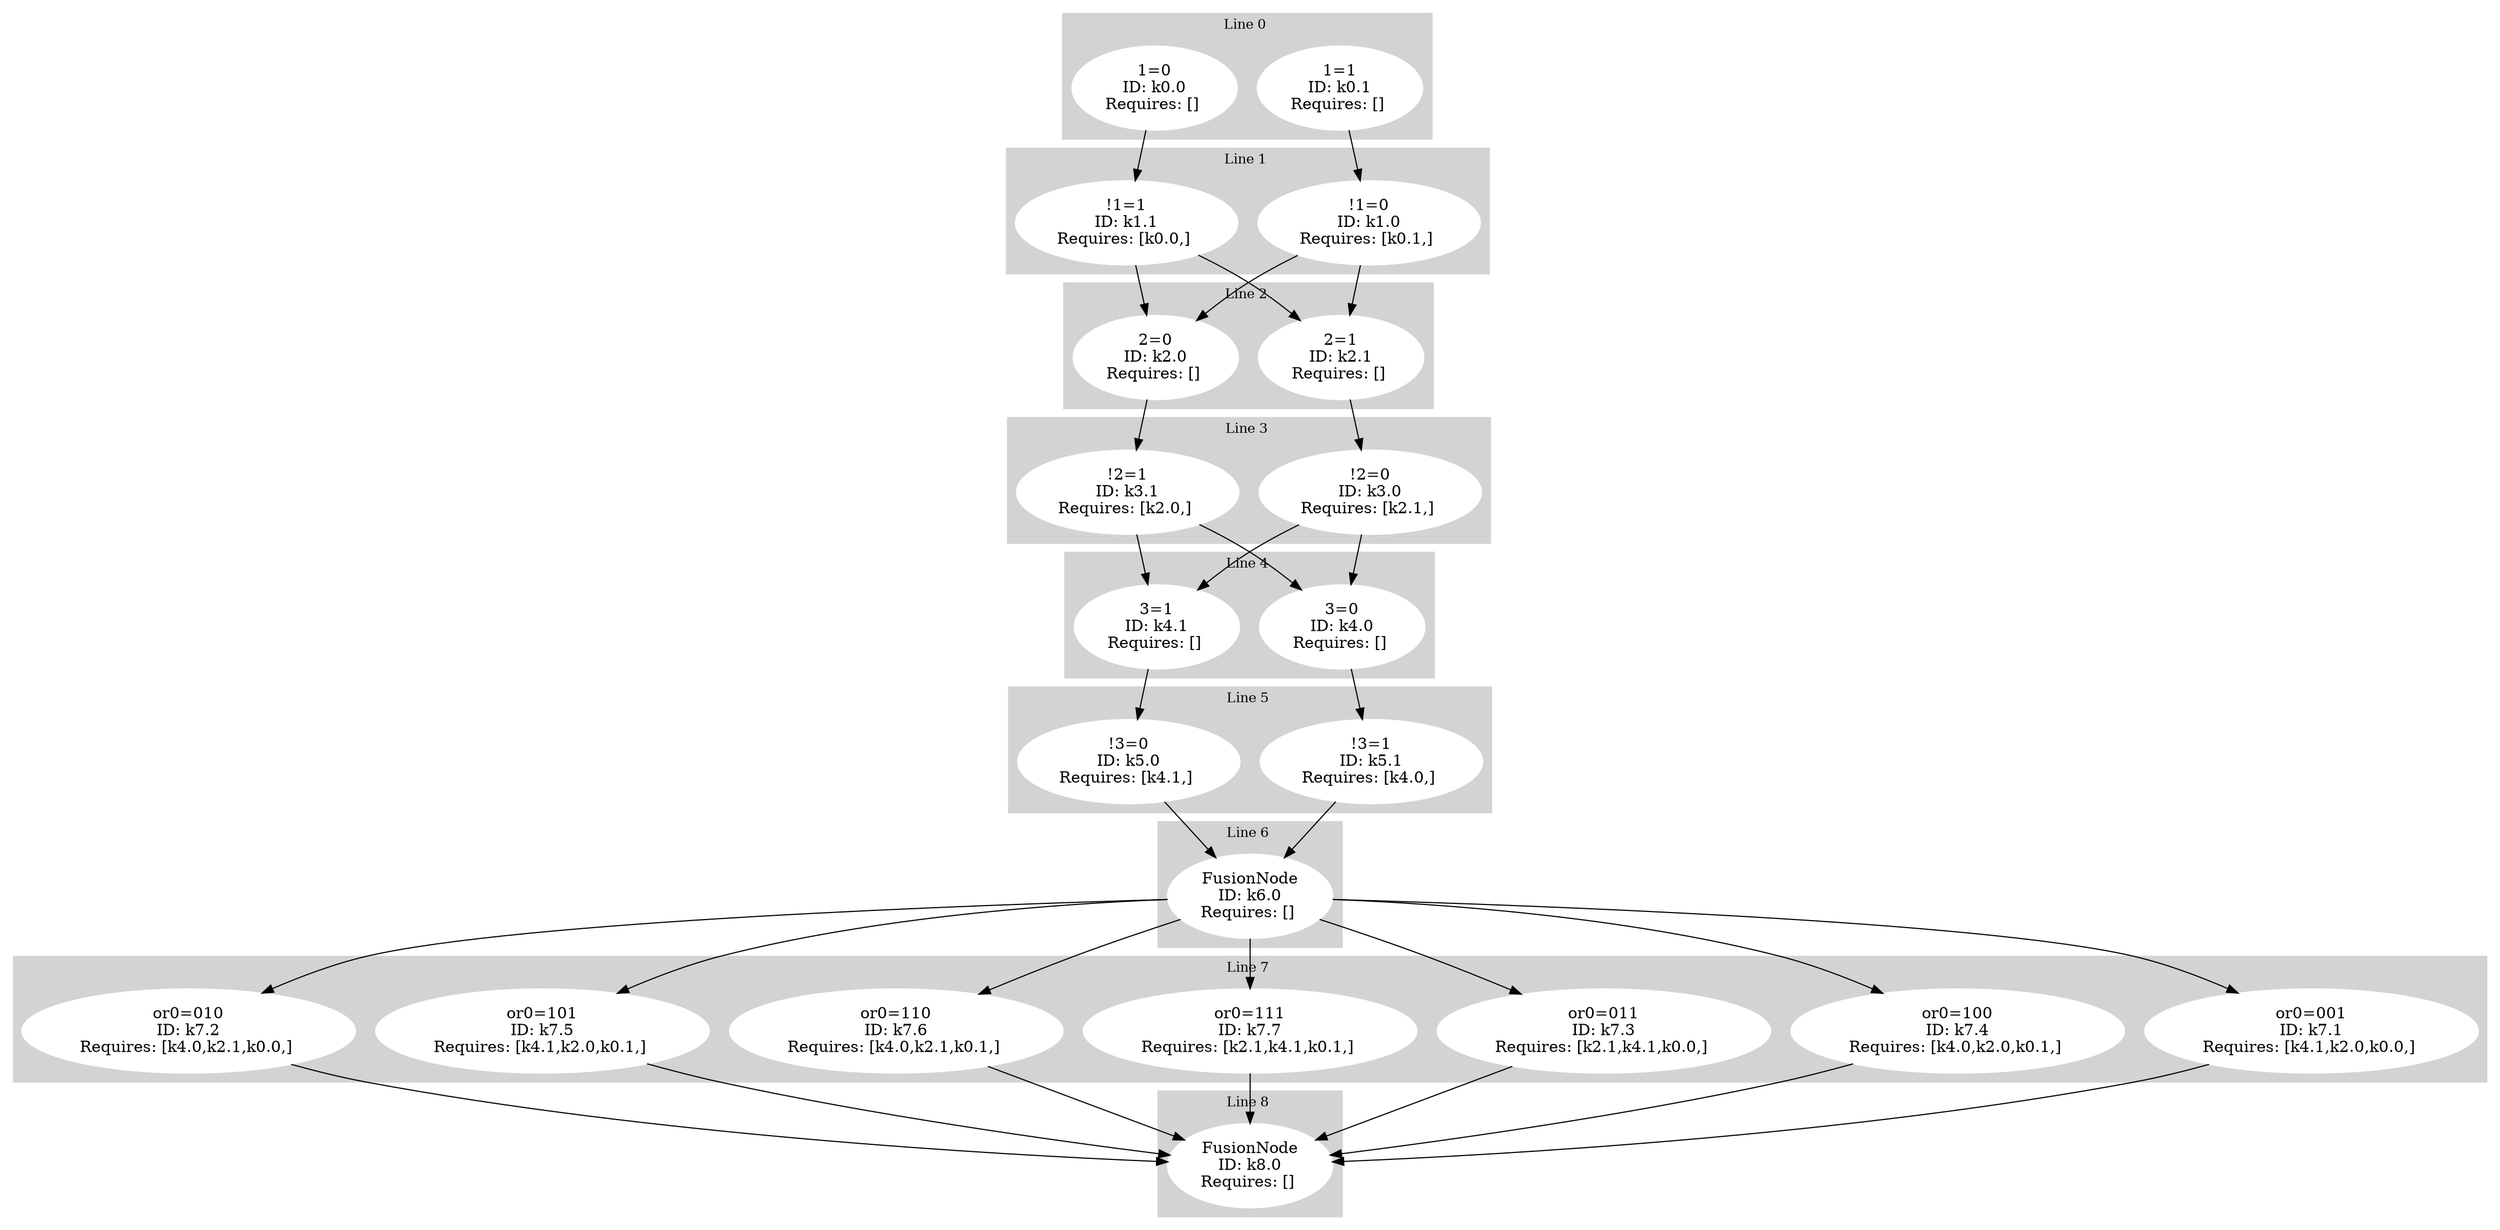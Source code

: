digraph G {
     compound=true 
subgraph cluster_line_0 {
 style=filled;
 color=lightgrey; 
     node [style=filled,color=white]; 
k0_1 [label=<1=1<BR /> ID: k0.1 <BR />Requires: [] <BR />>]k0_0 [label=<1=0<BR /> ID: k0.0 <BR />Requires: [] <BR />>]
     fontsize="12" 
     label = "Line 0 " 
 }
subgraph cluster_line_1 {
 style=filled;
 color=lightgrey; 
     node [style=filled,color=white]; 
k1_1 [label=<!1=1<BR /> ID: k1.1 <BR />Requires: [k0.0,] <BR />>]k1_0 [label=<!1=0<BR /> ID: k1.0 <BR />Requires: [k0.1,] <BR />>]
     fontsize="12" 
     label = "Line 1 " 
 }
subgraph cluster_line_2 {
 style=filled;
 color=lightgrey; 
     node [style=filled,color=white]; 
k2_1 [label=<2=1<BR /> ID: k2.1 <BR />Requires: [] <BR />>]k2_0 [label=<2=0<BR /> ID: k2.0 <BR />Requires: [] <BR />>]
     fontsize="12" 
     label = "Line 2 " 
 }
subgraph cluster_line_3 {
 style=filled;
 color=lightgrey; 
     node [style=filled,color=white]; 
k3_0 [label=<!2=0<BR /> ID: k3.0 <BR />Requires: [k2.1,] <BR />>]k3_1 [label=<!2=1<BR /> ID: k3.1 <BR />Requires: [k2.0,] <BR />>]
     fontsize="12" 
     label = "Line 3 " 
 }
subgraph cluster_line_4 {
 style=filled;
 color=lightgrey; 
     node [style=filled,color=white]; 
k4_0 [label=<3=0<BR /> ID: k4.0 <BR />Requires: [] <BR />>]k4_1 [label=<3=1<BR /> ID: k4.1 <BR />Requires: [] <BR />>]
     fontsize="12" 
     label = "Line 4 " 
 }
subgraph cluster_line_5 {
 style=filled;
 color=lightgrey; 
     node [style=filled,color=white]; 
k5_0 [label=<!3=0<BR /> ID: k5.0 <BR />Requires: [k4.1,] <BR />>]k5_1 [label=<!3=1<BR /> ID: k5.1 <BR />Requires: [k4.0,] <BR />>]
     fontsize="12" 
     label = "Line 5 " 
 }
subgraph cluster_line_6 {
 style=filled;
 color=lightgrey; 
     node [style=filled,color=white]; 
k6_0 [label=<FusionNode<BR /> ID: k6.0 <BR />Requires: [] <BR />>]
     fontsize="12" 
     label = "Line 6 " 
 }
subgraph cluster_line_7 {
 style=filled;
 color=lightgrey; 
     node [style=filled,color=white]; 
k7_1 [label=<or0=001<BR /> ID: k7.1 <BR />Requires: [k4.1,k2.0,k0.0,] <BR />>]k7_4 [label=<or0=100<BR /> ID: k7.4 <BR />Requires: [k4.0,k2.0,k0.1,] <BR />>]k7_3 [label=<or0=011<BR /> ID: k7.3 <BR />Requires: [k2.1,k4.1,k0.0,] <BR />>]k7_7 [label=<or0=111<BR /> ID: k7.7 <BR />Requires: [k2.1,k4.1,k0.1,] <BR />>]k7_6 [label=<or0=110<BR /> ID: k7.6 <BR />Requires: [k4.0,k2.1,k0.1,] <BR />>]k7_5 [label=<or0=101<BR /> ID: k7.5 <BR />Requires: [k4.1,k2.0,k0.1,] <BR />>]k7_2 [label=<or0=010<BR /> ID: k7.2 <BR />Requires: [k4.0,k2.1,k0.0,] <BR />>]
     fontsize="12" 
     label = "Line 7 " 
 }
subgraph cluster_line_8 {
 style=filled;
 color=lightgrey; 
     node [style=filled,color=white]; 
k8_0 [label=<FusionNode<BR /> ID: k8.0 <BR />Requires: [] <BR />>]
     fontsize="12" 
     label = "Line 8 " 
 }
k0_1 -> k1_0 
k0_0 -> k1_1 
k1_1 -> k2_1 
k1_1 -> k2_0 
k1_0 -> k2_1 
k1_0 -> k2_0 
k2_1 -> k3_0 
k2_0 -> k3_1 
k3_0 -> k4_0 
k3_0 -> k4_1 
k3_1 -> k4_0 
k3_1 -> k4_1 
k4_0 -> k5_1 
k4_1 -> k5_0 
k5_0 -> k6_0 
k5_1 -> k6_0 
k6_0 -> k7_1 
k6_0 -> k7_4 
k6_0 -> k7_3 
k6_0 -> k7_7 
k6_0 -> k7_6 
k6_0 -> k7_5 
k6_0 -> k7_2 
k7_1 -> k8_0 
k7_4 -> k8_0 
k7_3 -> k8_0 
k7_7 -> k8_0 
k7_6 -> k8_0 
k7_5 -> k8_0 
k7_2 -> k8_0 
}